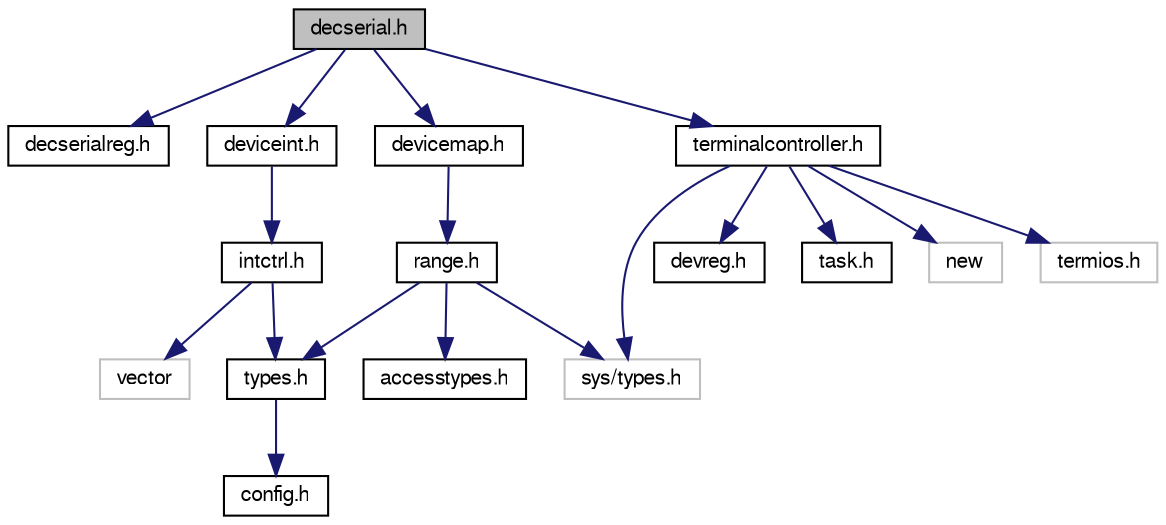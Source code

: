 digraph G
{
  edge [fontname="FreeSans",fontsize="10",labelfontname="FreeSans",labelfontsize="10"];
  node [fontname="FreeSans",fontsize="10",shape=record];
  Node1 [label="decserial.h",height=0.2,width=0.4,color="black", fillcolor="grey75", style="filled" fontcolor="black"];
  Node1 -> Node2 [color="midnightblue",fontsize="10",style="solid"];
  Node2 [label="decserialreg.h",height=0.2,width=0.4,color="black", fillcolor="white", style="filled",URL="$decserialreg_8h.html"];
  Node1 -> Node3 [color="midnightblue",fontsize="10",style="solid"];
  Node3 [label="deviceint.h",height=0.2,width=0.4,color="black", fillcolor="white", style="filled",URL="$deviceint_8h.html"];
  Node3 -> Node4 [color="midnightblue",fontsize="10",style="solid"];
  Node4 [label="intctrl.h",height=0.2,width=0.4,color="black", fillcolor="white", style="filled",URL="$intctrl_8h.html"];
  Node4 -> Node5 [color="midnightblue",fontsize="10",style="solid"];
  Node5 [label="types.h",height=0.2,width=0.4,color="black", fillcolor="white", style="filled",URL="$types_8h.html"];
  Node5 -> Node6 [color="midnightblue",fontsize="10",style="solid"];
  Node6 [label="config.h",height=0.2,width=0.4,color="black", fillcolor="white", style="filled",URL="$config_8h.html"];
  Node4 -> Node7 [color="midnightblue",fontsize="10",style="solid"];
  Node7 [label="vector",height=0.2,width=0.4,color="grey75", fillcolor="white", style="filled"];
  Node1 -> Node8 [color="midnightblue",fontsize="10",style="solid"];
  Node8 [label="devicemap.h",height=0.2,width=0.4,color="black", fillcolor="white", style="filled",URL="$devicemap_8h.html"];
  Node8 -> Node9 [color="midnightblue",fontsize="10",style="solid"];
  Node9 [label="range.h",height=0.2,width=0.4,color="black", fillcolor="white", style="filled",URL="$range_8h.html"];
  Node9 -> Node10 [color="midnightblue",fontsize="10",style="solid"];
  Node10 [label="accesstypes.h",height=0.2,width=0.4,color="black", fillcolor="white", style="filled",URL="$accesstypes_8h.html"];
  Node9 -> Node5 [color="midnightblue",fontsize="10",style="solid"];
  Node9 -> Node11 [color="midnightblue",fontsize="10",style="solid"];
  Node11 [label="sys/types.h",height=0.2,width=0.4,color="grey75", fillcolor="white", style="filled"];
  Node1 -> Node12 [color="midnightblue",fontsize="10",style="solid"];
  Node12 [label="terminalcontroller.h",height=0.2,width=0.4,color="black", fillcolor="white", style="filled",URL="$terminalcontroller_8h.html"];
  Node12 -> Node13 [color="midnightblue",fontsize="10",style="solid"];
  Node13 [label="devreg.h",height=0.2,width=0.4,color="black", fillcolor="white", style="filled",URL="$devreg_8h.html"];
  Node12 -> Node14 [color="midnightblue",fontsize="10",style="solid"];
  Node14 [label="task.h",height=0.2,width=0.4,color="black", fillcolor="white", style="filled",URL="$task_8h.html"];
  Node12 -> Node15 [color="midnightblue",fontsize="10",style="solid"];
  Node15 [label="new",height=0.2,width=0.4,color="grey75", fillcolor="white", style="filled"];
  Node12 -> Node11 [color="midnightblue",fontsize="10",style="solid"];
  Node12 -> Node16 [color="midnightblue",fontsize="10",style="solid"];
  Node16 [label="termios.h",height=0.2,width=0.4,color="grey75", fillcolor="white", style="filled"];
}
